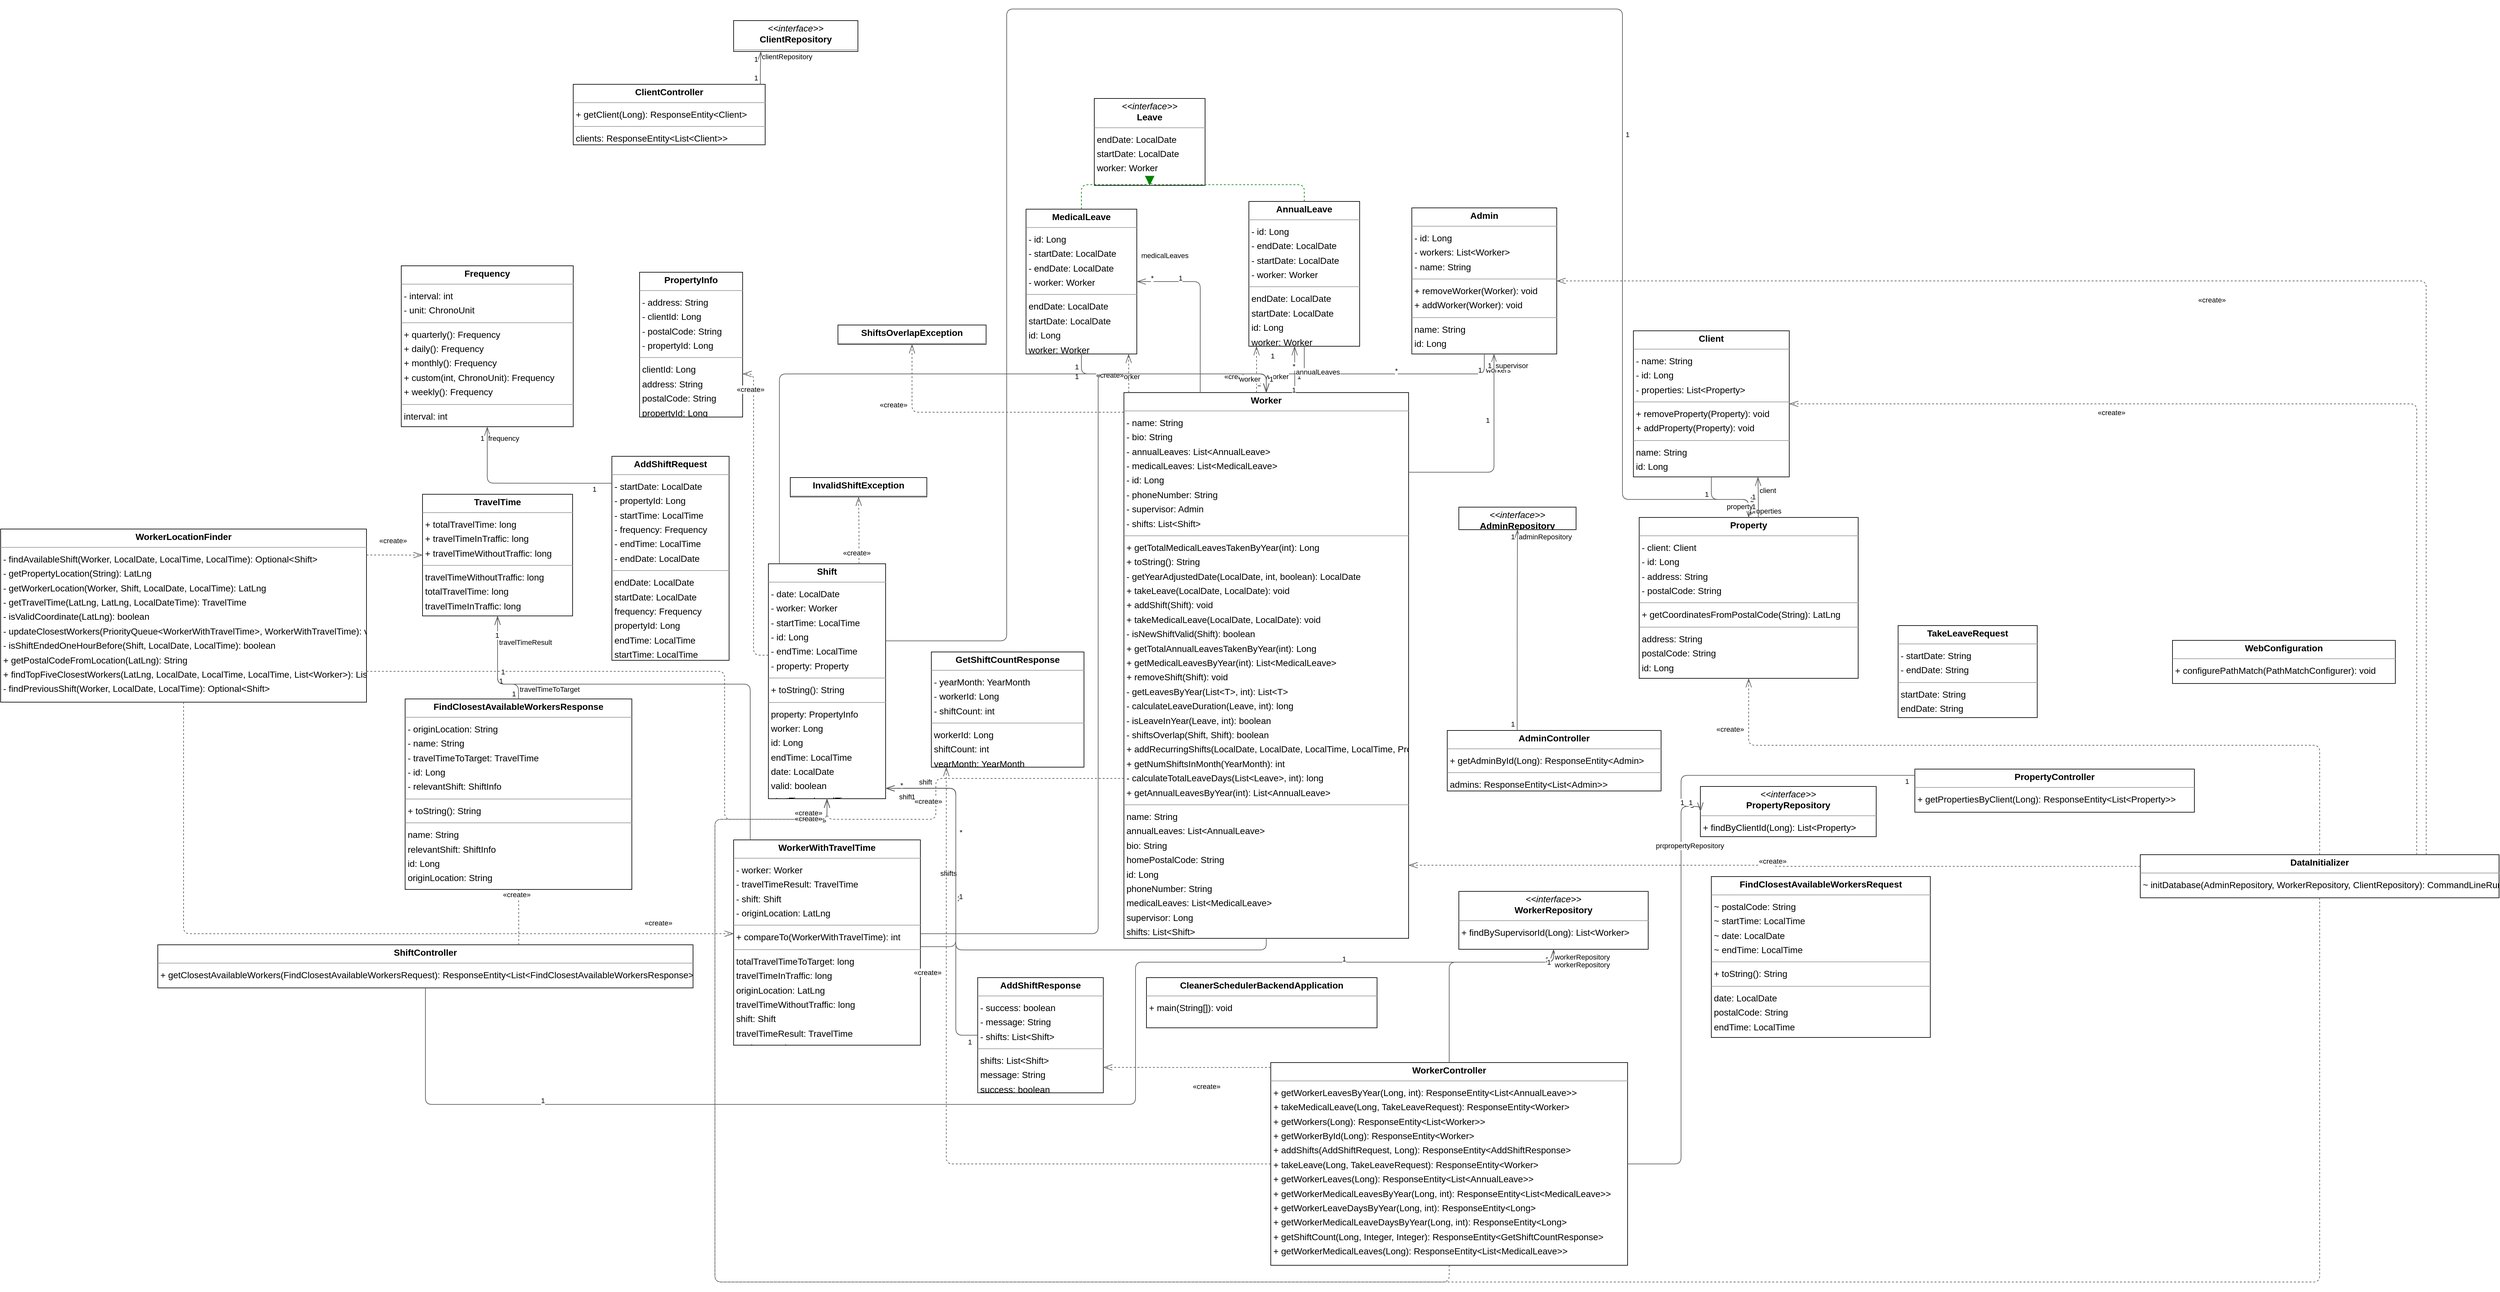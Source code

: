 <mxGraphModel dx="0" dy="0" grid="1" gridSize="10" guides="1" tooltips="1" connect="1" arrows="1" fold="1" page="0" pageScale="1" background="none" math="0" shadow="0">
  <root>
    <mxCell id="0" />
    <mxCell id="1" parent="0" />
    <mxCell id="node32" parent="1" vertex="1" value="&lt;p style=&quot;margin:0px;margin-top:4px;text-align:center;&quot;&gt;&lt;b&gt;AddShiftRequest&lt;/b&gt;&lt;/p&gt;&lt;hr size=&quot;1&quot;/&gt;&lt;p style=&quot;margin:0 0 0 4px;line-height:1.6;&quot;&gt;- startDate: LocalDate&lt;br/&gt;- propertyId: Long&lt;br/&gt;- startTime: LocalTime&lt;br/&gt;- frequency: Frequency&lt;br/&gt;- endTime: LocalTime&lt;br/&gt;- endDate: LocalDate&lt;/p&gt;&lt;hr size=&quot;1&quot;/&gt;&lt;p style=&quot;margin:0 0 0 4px;line-height:1.6;&quot;&gt; endDate: LocalDate&lt;br/&gt; startDate: LocalDate&lt;br/&gt; frequency: Frequency&lt;br/&gt; propertyId: Long&lt;br/&gt; endTime: LocalTime&lt;br/&gt; startTime: LocalTime&lt;/p&gt;" style="verticalAlign=top;align=left;overflow=fill;fontSize=14;fontFamily=Helvetica;html=1;rounded=0;shadow=0;comic=0;labelBackgroundColor=none;strokeWidth=1;">
      <mxGeometry x="775" y="664" width="182" height="317" as="geometry" />
    </mxCell>
    <mxCell id="node19" parent="1" vertex="1" value="&lt;p style=&quot;margin:0px;margin-top:4px;text-align:center;&quot;&gt;&lt;b&gt;AddShiftResponse&lt;/b&gt;&lt;/p&gt;&lt;hr size=&quot;1&quot;/&gt;&lt;p style=&quot;margin:0 0 0 4px;line-height:1.6;&quot;&gt;- success: boolean&lt;br/&gt;- message: String&lt;br/&gt;- shifts: List&amp;lt;Shift&amp;gt;&lt;/p&gt;&lt;hr size=&quot;1&quot;/&gt;&lt;p style=&quot;margin:0 0 0 4px;line-height:1.6;&quot;&gt; shifts: List&amp;lt;Shift&amp;gt;&lt;br/&gt; message: String&lt;br/&gt; success: boolean&lt;/p&gt;" style="verticalAlign=top;align=left;overflow=fill;fontSize=14;fontFamily=Helvetica;html=1;rounded=0;shadow=0;comic=0;labelBackgroundColor=none;strokeWidth=1;">
      <mxGeometry x="1343" y="1474" width="195" height="179" as="geometry" />
    </mxCell>
    <mxCell id="node8" parent="1" vertex="1" value="&lt;p style=&quot;margin:0px;margin-top:4px;text-align:center;&quot;&gt;&lt;b&gt;Admin&lt;/b&gt;&lt;/p&gt;&lt;hr size=&quot;1&quot;/&gt;&lt;p style=&quot;margin:0 0 0 4px;line-height:1.6;&quot;&gt;- id: Long&lt;br/&gt;- workers: List&amp;lt;Worker&amp;gt;&lt;br/&gt;- name: String&lt;/p&gt;&lt;hr size=&quot;1&quot;/&gt;&lt;p style=&quot;margin:0 0 0 4px;line-height:1.6;&quot;&gt;+ removeWorker(Worker): void&lt;br/&gt;+ addWorker(Worker): void&lt;/p&gt;&lt;hr size=&quot;1&quot;/&gt;&lt;p style=&quot;margin:0 0 0 4px;line-height:1.6;&quot;&gt; name: String&lt;br/&gt; id: Long&lt;br/&gt; workers: List&amp;lt;Long&amp;gt;&lt;/p&gt;" style="verticalAlign=top;align=left;overflow=fill;fontSize=14;fontFamily=Helvetica;html=1;rounded=0;shadow=0;comic=0;labelBackgroundColor=none;strokeWidth=1;">
      <mxGeometry x="2017" y="278" width="225" height="227" as="geometry" />
    </mxCell>
    <mxCell id="node9" parent="1" vertex="1" value="&lt;p style=&quot;margin:0px;margin-top:4px;text-align:center;&quot;&gt;&lt;b&gt;AdminController&lt;/b&gt;&lt;/p&gt;&lt;hr size=&quot;1&quot;/&gt;&lt;p style=&quot;margin:0 0 0 4px;line-height:1.6;&quot;&gt;+ getAdminById(Long): ResponseEntity&amp;lt;Admin&amp;gt;&lt;/p&gt;&lt;hr size=&quot;1&quot;/&gt;&lt;p style=&quot;margin:0 0 0 4px;line-height:1.6;&quot;&gt; admins: ResponseEntity&amp;lt;List&amp;lt;Admin&amp;gt;&amp;gt;&lt;/p&gt;" style="verticalAlign=top;align=left;overflow=fill;fontSize=14;fontFamily=Helvetica;html=1;rounded=0;shadow=0;comic=0;labelBackgroundColor=none;strokeWidth=1;">
      <mxGeometry x="2072" y="1090" width="332" height="94" as="geometry" />
    </mxCell>
    <mxCell id="node27" parent="1" vertex="1" value="&lt;p style=&quot;margin:0px;margin-top:4px;text-align:center;&quot;&gt;&lt;i&gt;&amp;lt;&amp;lt;interface&amp;gt;&amp;gt;&lt;/i&gt;&lt;br/&gt;&lt;b&gt;AdminRepository&lt;/b&gt;&lt;/p&gt;&lt;hr size=&quot;1&quot;/&gt;" style="verticalAlign=top;align=left;overflow=fill;fontSize=14;fontFamily=Helvetica;html=1;rounded=0;shadow=0;comic=0;labelBackgroundColor=none;strokeWidth=1;">
      <mxGeometry x="2090" y="743" width="182" height="35" as="geometry" />
    </mxCell>
    <mxCell id="node2" parent="1" vertex="1" value="&lt;p style=&quot;margin:0px;margin-top:4px;text-align:center;&quot;&gt;&lt;b&gt;AnnualLeave&lt;/b&gt;&lt;/p&gt;&lt;hr size=&quot;1&quot;/&gt;&lt;p style=&quot;margin:0 0 0 4px;line-height:1.6;&quot;&gt;- id: Long&lt;br/&gt;- endDate: LocalDate&lt;br/&gt;- startDate: LocalDate&lt;br/&gt;- worker: Worker&lt;/p&gt;&lt;hr size=&quot;1&quot;/&gt;&lt;p style=&quot;margin:0 0 0 4px;line-height:1.6;&quot;&gt; endDate: LocalDate&lt;br/&gt; startDate: LocalDate&lt;br/&gt; id: Long&lt;br/&gt; worker: Worker&lt;/p&gt;" style="verticalAlign=top;align=left;overflow=fill;fontSize=14;fontFamily=Helvetica;html=1;rounded=0;shadow=0;comic=0;labelBackgroundColor=none;strokeWidth=1;">
      <mxGeometry x="1764" y="268" width="172" height="225" as="geometry" />
    </mxCell>
    <mxCell id="node18" parent="1" vertex="1" value="&lt;p style=&quot;margin:0px;margin-top:4px;text-align:center;&quot;&gt;&lt;b&gt;CleanerSchedulerBackendApplication&lt;/b&gt;&lt;/p&gt;&lt;hr size=&quot;1&quot;/&gt;&lt;p style=&quot;margin:0 0 0 4px;line-height:1.6;&quot;&gt;+ main(String[]): void&lt;/p&gt;" style="verticalAlign=top;align=left;overflow=fill;fontSize=14;fontFamily=Helvetica;html=1;rounded=0;shadow=0;comic=0;labelBackgroundColor=none;strokeWidth=1;">
      <mxGeometry x="1605" y="1474" width="358" height="78" as="geometry" />
    </mxCell>
    <mxCell id="node24" parent="1" vertex="1" value="&lt;p style=&quot;margin:0px;margin-top:4px;text-align:center;&quot;&gt;&lt;b&gt;Client&lt;/b&gt;&lt;/p&gt;&lt;hr size=&quot;1&quot;/&gt;&lt;p style=&quot;margin:0 0 0 4px;line-height:1.6;&quot;&gt;- name: String&lt;br/&gt;- id: Long&lt;br/&gt;- properties: List&amp;lt;Property&amp;gt;&lt;/p&gt;&lt;hr size=&quot;1&quot;/&gt;&lt;p style=&quot;margin:0 0 0 4px;line-height:1.6;&quot;&gt;+ removeProperty(Property): void&lt;br/&gt;+ addProperty(Property): void&lt;/p&gt;&lt;hr size=&quot;1&quot;/&gt;&lt;p style=&quot;margin:0 0 0 4px;line-height:1.6;&quot;&gt; name: String&lt;br/&gt; id: Long&lt;br/&gt; properties: List&amp;lt;Property&amp;gt;&lt;/p&gt;" style="verticalAlign=top;align=left;overflow=fill;fontSize=14;fontFamily=Helvetica;html=1;rounded=0;shadow=0;comic=0;labelBackgroundColor=none;strokeWidth=1;">
      <mxGeometry x="2361" y="469" width="242" height="227" as="geometry" />
    </mxCell>
    <mxCell id="node3" parent="1" vertex="1" value="&lt;p style=&quot;margin:0px;margin-top:4px;text-align:center;&quot;&gt;&lt;b&gt;ClientController&lt;/b&gt;&lt;/p&gt;&lt;hr size=&quot;1&quot;/&gt;&lt;p style=&quot;margin:0 0 0 4px;line-height:1.6;&quot;&gt;+ getClient(Long): ResponseEntity&amp;lt;Client&amp;gt;&lt;/p&gt;&lt;hr size=&quot;1&quot;/&gt;&lt;p style=&quot;margin:0 0 0 4px;line-height:1.6;&quot;&gt; clients: ResponseEntity&amp;lt;List&amp;lt;Client&amp;gt;&amp;gt;&lt;/p&gt;" style="verticalAlign=top;align=left;overflow=fill;fontSize=14;fontFamily=Helvetica;html=1;rounded=0;shadow=0;comic=0;labelBackgroundColor=none;strokeWidth=1;">
      <mxGeometry x="715" y="86" width="298" height="94" as="geometry" />
    </mxCell>
    <mxCell id="node6" parent="1" vertex="1" value="&lt;p style=&quot;margin:0px;margin-top:4px;text-align:center;&quot;&gt;&lt;i&gt;&amp;lt;&amp;lt;interface&amp;gt;&amp;gt;&lt;/i&gt;&lt;br/&gt;&lt;b&gt;ClientRepository&lt;/b&gt;&lt;/p&gt;&lt;hr size=&quot;1&quot;/&gt;" style="verticalAlign=top;align=left;overflow=fill;fontSize=14;fontFamily=Helvetica;html=1;rounded=0;shadow=0;comic=0;labelBackgroundColor=none;strokeWidth=1;">
      <mxGeometry x="964" y="-13" width="193" height="48" as="geometry" />
    </mxCell>
    <mxCell id="node25" parent="1" vertex="1" value="&lt;p style=&quot;margin:0px;margin-top:4px;text-align:center;&quot;&gt;&lt;b&gt;DataInitializer&lt;/b&gt;&lt;/p&gt;&lt;hr size=&quot;1&quot;/&gt;&lt;p style=&quot;margin:0 0 0 4px;line-height:1.6;&quot;&gt;~ initDatabase(AdminRepository, WorkerRepository, ClientRepository): CommandLineRunner&lt;/p&gt;" style="verticalAlign=top;align=left;overflow=fill;fontSize=14;fontFamily=Helvetica;html=1;rounded=0;shadow=0;comic=0;labelBackgroundColor=none;strokeWidth=1;">
      <mxGeometry x="3148" y="1283" width="557" height="67" as="geometry" />
    </mxCell>
    <mxCell id="node17" parent="1" vertex="1" value="&lt;p style=&quot;margin:0px;margin-top:4px;text-align:center;&quot;&gt;&lt;b&gt;FindClosestAvailableWorkersRequest&lt;/b&gt;&lt;/p&gt;&lt;hr size=&quot;1&quot;/&gt;&lt;p style=&quot;margin:0 0 0 4px;line-height:1.6;&quot;&gt;~ postalCode: String&lt;br/&gt;~ startTime: LocalTime&lt;br/&gt;~ date: LocalDate&lt;br/&gt;~ endTime: LocalTime&lt;/p&gt;&lt;hr size=&quot;1&quot;/&gt;&lt;p style=&quot;margin:0 0 0 4px;line-height:1.6;&quot;&gt;+ toString(): String&lt;/p&gt;&lt;hr size=&quot;1&quot;/&gt;&lt;p style=&quot;margin:0 0 0 4px;line-height:1.6;&quot;&gt; date: LocalDate&lt;br/&gt; postalCode: String&lt;br/&gt; endTime: LocalTime&lt;br/&gt; startTime: LocalTime&lt;/p&gt;" style="verticalAlign=top;align=left;overflow=fill;fontSize=14;fontFamily=Helvetica;html=1;rounded=0;shadow=0;comic=0;labelBackgroundColor=none;strokeWidth=1;">
      <mxGeometry x="2482" y="1317" width="340" height="250" as="geometry" />
    </mxCell>
    <mxCell id="node11" parent="1" vertex="1" value="&lt;p style=&quot;margin:0px;margin-top:4px;text-align:center;&quot;&gt;&lt;b&gt;FindClosestAvailableWorkersResponse&lt;/b&gt;&lt;/p&gt;&lt;hr size=&quot;1&quot;/&gt;&lt;p style=&quot;margin:0 0 0 4px;line-height:1.6;&quot;&gt;- originLocation: String&lt;br/&gt;- name: String&lt;br/&gt;- travelTimeToTarget: TravelTime&lt;br/&gt;- id: Long&lt;br/&gt;- relevantShift: ShiftInfo&lt;/p&gt;&lt;hr size=&quot;1&quot;/&gt;&lt;p style=&quot;margin:0 0 0 4px;line-height:1.6;&quot;&gt;+ toString(): String&lt;/p&gt;&lt;hr size=&quot;1&quot;/&gt;&lt;p style=&quot;margin:0 0 0 4px;line-height:1.6;&quot;&gt; name: String&lt;br/&gt; relevantShift: ShiftInfo&lt;br/&gt; id: Long&lt;br/&gt; originLocation: String&lt;br/&gt; travelTimeToTarget: TravelTime&lt;/p&gt;" style="verticalAlign=top;align=left;overflow=fill;fontSize=14;fontFamily=Helvetica;html=1;rounded=0;shadow=0;comic=0;labelBackgroundColor=none;strokeWidth=1;">
      <mxGeometry x="454" y="1041" width="352" height="296" as="geometry" />
    </mxCell>
    <mxCell id="node12" parent="1" vertex="1" value="&lt;p style=&quot;margin:0px;margin-top:4px;text-align:center;&quot;&gt;&lt;b&gt;Frequency&lt;/b&gt;&lt;/p&gt;&lt;hr size=&quot;1&quot;/&gt;&lt;p style=&quot;margin:0 0 0 4px;line-height:1.6;&quot;&gt;- interval: int&lt;br/&gt;- unit: ChronoUnit&lt;/p&gt;&lt;hr size=&quot;1&quot;/&gt;&lt;p style=&quot;margin:0 0 0 4px;line-height:1.6;&quot;&gt;+ quarterly(): Frequency&lt;br/&gt;+ daily(): Frequency&lt;br/&gt;+ monthly(): Frequency&lt;br/&gt;+ custom(int, ChronoUnit): Frequency&lt;br/&gt;+ weekly(): Frequency&lt;/p&gt;&lt;hr size=&quot;1&quot;/&gt;&lt;p style=&quot;margin:0 0 0 4px;line-height:1.6;&quot;&gt; interval: int&lt;br/&gt; unit: ChronoUnit&lt;/p&gt;" style="verticalAlign=top;align=left;overflow=fill;fontSize=14;fontFamily=Helvetica;html=1;rounded=0;shadow=0;comic=0;labelBackgroundColor=none;strokeWidth=1;">
      <mxGeometry x="448" y="368" width="267" height="250" as="geometry" />
    </mxCell>
    <mxCell id="node20" parent="1" vertex="1" value="&lt;p style=&quot;margin:0px;margin-top:4px;text-align:center;&quot;&gt;&lt;b&gt;GetShiftCountResponse&lt;/b&gt;&lt;/p&gt;&lt;hr size=&quot;1&quot;/&gt;&lt;p style=&quot;margin:0 0 0 4px;line-height:1.6;&quot;&gt;- yearMonth: YearMonth&lt;br/&gt;- workerId: Long&lt;br/&gt;- shiftCount: int&lt;/p&gt;&lt;hr size=&quot;1&quot;/&gt;&lt;p style=&quot;margin:0 0 0 4px;line-height:1.6;&quot;&gt; workerId: Long&lt;br/&gt; shiftCount: int&lt;br/&gt; yearMonth: YearMonth&lt;/p&gt;" style="verticalAlign=top;align=left;overflow=fill;fontSize=14;fontFamily=Helvetica;html=1;rounded=0;shadow=0;comic=0;labelBackgroundColor=none;strokeWidth=1;">
      <mxGeometry x="1271" y="968" width="237" height="179" as="geometry" />
    </mxCell>
    <mxCell id="node14" parent="1" vertex="1" value="&lt;p style=&quot;margin:0px;margin-top:4px;text-align:center;&quot;&gt;&lt;b&gt;InvalidShiftException&lt;/b&gt;&lt;/p&gt;&lt;hr size=&quot;1&quot;/&gt;" style="verticalAlign=top;align=left;overflow=fill;fontSize=14;fontFamily=Helvetica;html=1;rounded=0;shadow=0;comic=0;labelBackgroundColor=none;strokeWidth=1;">
      <mxGeometry x="1052" y="697" width="212" height="30" as="geometry" />
    </mxCell>
    <mxCell id="node31" parent="1" vertex="1" value="&lt;p style=&quot;margin:0px;margin-top:4px;text-align:center;&quot;&gt;&lt;i&gt;&amp;lt;&amp;lt;interface&amp;gt;&amp;gt;&lt;/i&gt;&lt;br/&gt;&lt;b&gt;Leave&lt;/b&gt;&lt;/p&gt;&lt;hr size=&quot;1&quot;/&gt;&lt;p style=&quot;margin:0 0 0 4px;line-height:1.6;&quot;&gt; endDate: LocalDate&lt;br/&gt; startDate: LocalDate&lt;br/&gt; worker: Worker&lt;/p&gt;" style="verticalAlign=top;align=left;overflow=fill;fontSize=14;fontFamily=Helvetica;html=1;rounded=0;shadow=0;comic=0;labelBackgroundColor=none;strokeWidth=1;">
      <mxGeometry x="1524" y="108" width="172" height="135" as="geometry" />
    </mxCell>
    <mxCell id="node30" parent="1" vertex="1" value="&lt;p style=&quot;margin:0px;margin-top:4px;text-align:center;&quot;&gt;&lt;b&gt;MedicalLeave&lt;/b&gt;&lt;/p&gt;&lt;hr size=&quot;1&quot;/&gt;&lt;p style=&quot;margin:0 0 0 4px;line-height:1.6;&quot;&gt;- id: Long&lt;br/&gt;- startDate: LocalDate&lt;br/&gt;- endDate: LocalDate&lt;br/&gt;- worker: Worker&lt;/p&gt;&lt;hr size=&quot;1&quot;/&gt;&lt;p style=&quot;margin:0 0 0 4px;line-height:1.6;&quot;&gt; endDate: LocalDate&lt;br/&gt; startDate: LocalDate&lt;br/&gt; id: Long&lt;br/&gt; worker: Worker&lt;/p&gt;" style="verticalAlign=top;align=left;overflow=fill;fontSize=14;fontFamily=Helvetica;html=1;rounded=0;shadow=0;comic=0;labelBackgroundColor=none;strokeWidth=1;">
      <mxGeometry x="1418" y="280" width="172" height="225" as="geometry" />
    </mxCell>
    <mxCell id="node26" parent="1" vertex="1" value="&lt;p style=&quot;margin:0px;margin-top:4px;text-align:center;&quot;&gt;&lt;b&gt;Property&lt;/b&gt;&lt;/p&gt;&lt;hr size=&quot;1&quot;/&gt;&lt;p style=&quot;margin:0 0 0 4px;line-height:1.6;&quot;&gt;- client: Client&lt;br/&gt;- id: Long&lt;br/&gt;- address: String&lt;br/&gt;- postalCode: String&lt;/p&gt;&lt;hr size=&quot;1&quot;/&gt;&lt;p style=&quot;margin:0 0 0 4px;line-height:1.6;&quot;&gt;+ getCoordinatesFromPostalCode(String): LatLng&lt;/p&gt;&lt;hr size=&quot;1&quot;/&gt;&lt;p style=&quot;margin:0 0 0 4px;line-height:1.6;&quot;&gt; address: String&lt;br/&gt; postalCode: String&lt;br/&gt; id: Long&lt;br/&gt; client: Long&lt;/p&gt;" style="verticalAlign=top;align=left;overflow=fill;fontSize=14;fontFamily=Helvetica;html=1;rounded=0;shadow=0;comic=0;labelBackgroundColor=none;strokeWidth=1;">
      <mxGeometry x="2370" y="759" width="340" height="250" as="geometry" />
    </mxCell>
    <mxCell id="node7" parent="1" vertex="1" value="&lt;p style=&quot;margin:0px;margin-top:4px;text-align:center;&quot;&gt;&lt;b&gt;PropertyController&lt;/b&gt;&lt;/p&gt;&lt;hr size=&quot;1&quot;/&gt;&lt;p style=&quot;margin:0 0 0 4px;line-height:1.6;&quot;&gt;+ getPropertiesByClient(Long): ResponseEntity&amp;lt;List&amp;lt;Property&amp;gt;&amp;gt;&lt;/p&gt;" style="verticalAlign=top;align=left;overflow=fill;fontSize=14;fontFamily=Helvetica;html=1;rounded=0;shadow=0;comic=0;labelBackgroundColor=none;strokeWidth=1;">
      <mxGeometry x="2798" y="1150" width="434" height="67" as="geometry" />
    </mxCell>
    <mxCell id="node16" parent="1" vertex="1" value="&lt;p style=&quot;margin:0px;margin-top:4px;text-align:center;&quot;&gt;&lt;b&gt;PropertyInfo&lt;/b&gt;&lt;/p&gt;&lt;hr size=&quot;1&quot;/&gt;&lt;p style=&quot;margin:0 0 0 4px;line-height:1.6;&quot;&gt;- address: String&lt;br/&gt;- clientId: Long&lt;br/&gt;- postalCode: String&lt;br/&gt;- propertyId: Long&lt;/p&gt;&lt;hr size=&quot;1&quot;/&gt;&lt;p style=&quot;margin:0 0 0 4px;line-height:1.6;&quot;&gt; clientId: Long&lt;br/&gt; address: String&lt;br/&gt; postalCode: String&lt;br/&gt; propertyId: Long&lt;/p&gt;" style="verticalAlign=top;align=left;overflow=fill;fontSize=14;fontFamily=Helvetica;html=1;rounded=0;shadow=0;comic=0;labelBackgroundColor=none;strokeWidth=1;">
      <mxGeometry x="818" y="378" width="160" height="225" as="geometry" />
    </mxCell>
    <mxCell id="node13" parent="1" vertex="1" value="&lt;p style=&quot;margin:0px;margin-top:4px;text-align:center;&quot;&gt;&lt;i&gt;&amp;lt;&amp;lt;interface&amp;gt;&amp;gt;&lt;/i&gt;&lt;br/&gt;&lt;b&gt;PropertyRepository&lt;/b&gt;&lt;/p&gt;&lt;hr size=&quot;1&quot;/&gt;&lt;p style=&quot;margin:0 0 0 4px;line-height:1.6;&quot;&gt;+ findByClientId(Long): List&amp;lt;Property&amp;gt;&lt;/p&gt;" style="verticalAlign=top;align=left;overflow=fill;fontSize=14;fontFamily=Helvetica;html=1;rounded=0;shadow=0;comic=0;labelBackgroundColor=none;strokeWidth=1;">
      <mxGeometry x="2465" y="1177" width="273" height="78" as="geometry" />
    </mxCell>
    <mxCell id="node28" parent="1" vertex="1" value="&lt;p style=&quot;margin:0px;margin-top:4px;text-align:center;&quot;&gt;&lt;b&gt;Shift&lt;/b&gt;&lt;/p&gt;&lt;hr size=&quot;1&quot;/&gt;&lt;p style=&quot;margin:0 0 0 4px;line-height:1.6;&quot;&gt;- date: LocalDate&lt;br/&gt;- worker: Worker&lt;br/&gt;- startTime: LocalTime&lt;br/&gt;- id: Long&lt;br/&gt;- endTime: LocalTime&lt;br/&gt;- property: Property&lt;/p&gt;&lt;hr size=&quot;1&quot;/&gt;&lt;p style=&quot;margin:0 0 0 4px;line-height:1.6;&quot;&gt;+ toString(): String&lt;/p&gt;&lt;hr size=&quot;1&quot;/&gt;&lt;p style=&quot;margin:0 0 0 4px;line-height:1.6;&quot;&gt; property: PropertyInfo&lt;br/&gt; worker: Long&lt;br/&gt; id: Long&lt;br/&gt; endTime: LocalTime&lt;br/&gt; date: LocalDate&lt;br/&gt; valid: boolean&lt;br/&gt; startTime: LocalTime&lt;/p&gt;" style="verticalAlign=top;align=left;overflow=fill;fontSize=14;fontFamily=Helvetica;html=1;rounded=0;shadow=0;comic=0;labelBackgroundColor=none;strokeWidth=1;">
      <mxGeometry x="1018" y="831" width="182" height="365" as="geometry" />
    </mxCell>
    <mxCell id="node21" parent="1" vertex="1" value="&lt;p style=&quot;margin:0px;margin-top:4px;text-align:center;&quot;&gt;&lt;b&gt;ShiftController&lt;/b&gt;&lt;/p&gt;&lt;hr size=&quot;1&quot;/&gt;&lt;p style=&quot;margin:0 0 0 4px;line-height:1.6;&quot;&gt;+ getClosestAvailableWorkers(FindClosestAvailableWorkersRequest): ResponseEntity&amp;lt;List&amp;lt;FindClosestAvailableWorkersResponse&amp;gt;&amp;gt;&lt;/p&gt;" style="verticalAlign=top;align=left;overflow=fill;fontSize=14;fontFamily=Helvetica;html=1;rounded=0;shadow=0;comic=0;labelBackgroundColor=none;strokeWidth=1;">
      <mxGeometry x="70" y="1423" width="831" height="67" as="geometry" />
    </mxCell>
    <mxCell id="node23" parent="1" vertex="1" value="&lt;p style=&quot;margin:0px;margin-top:4px;text-align:center;&quot;&gt;&lt;b&gt;ShiftsOverlapException&lt;/b&gt;&lt;/p&gt;&lt;hr size=&quot;1&quot;/&gt;" style="verticalAlign=top;align=left;overflow=fill;fontSize=14;fontFamily=Helvetica;html=1;rounded=0;shadow=0;comic=0;labelBackgroundColor=none;strokeWidth=1;">
      <mxGeometry x="1126" y="460" width="230" height="30" as="geometry" />
    </mxCell>
    <mxCell id="node0" parent="1" vertex="1" value="&lt;p style=&quot;margin:0px;margin-top:4px;text-align:center;&quot;&gt;&lt;b&gt;TakeLeaveRequest&lt;/b&gt;&lt;/p&gt;&lt;hr size=&quot;1&quot;/&gt;&lt;p style=&quot;margin:0 0 0 4px;line-height:1.6;&quot;&gt;- startDate: String&lt;br/&gt;- endDate: String&lt;/p&gt;&lt;hr size=&quot;1&quot;/&gt;&lt;p style=&quot;margin:0 0 0 4px;line-height:1.6;&quot;&gt; startDate: String&lt;br/&gt; endDate: String&lt;/p&gt;" style="verticalAlign=top;align=left;overflow=fill;fontSize=14;fontFamily=Helvetica;html=1;rounded=0;shadow=0;comic=0;labelBackgroundColor=none;strokeWidth=1;">
      <mxGeometry x="2772" y="927" width="216" height="143" as="geometry" />
    </mxCell>
    <mxCell id="node1" parent="1" vertex="1" value="&lt;p style=&quot;margin:0px;margin-top:4px;text-align:center;&quot;&gt;&lt;b&gt;TravelTime&lt;/b&gt;&lt;/p&gt;&lt;hr size=&quot;1&quot;/&gt;&lt;p style=&quot;margin:0 0 0 4px;line-height:1.6;&quot;&gt;+ totalTravelTime: long&lt;br/&gt;+ travelTimeInTraffic: long&lt;br/&gt;+ travelTimeWithoutTraffic: long&lt;/p&gt;&lt;hr size=&quot;1&quot;/&gt;&lt;p style=&quot;margin:0 0 0 4px;line-height:1.6;&quot;&gt; travelTimeWithoutTraffic: long&lt;br/&gt; totalTravelTime: long&lt;br/&gt; travelTimeInTraffic: long&lt;/p&gt;" style="verticalAlign=top;align=left;overflow=fill;fontSize=14;fontFamily=Helvetica;html=1;rounded=0;shadow=0;comic=0;labelBackgroundColor=none;strokeWidth=1;">
      <mxGeometry x="481" y="723" width="233" height="189" as="geometry" />
    </mxCell>
    <mxCell id="node10" parent="1" vertex="1" value="&lt;p style=&quot;margin:0px;margin-top:4px;text-align:center;&quot;&gt;&lt;b&gt;WebConfiguration&lt;/b&gt;&lt;/p&gt;&lt;hr size=&quot;1&quot;/&gt;&lt;p style=&quot;margin:0 0 0 4px;line-height:1.6;&quot;&gt;+ configurePathMatch(PathMatchConfigurer): void&lt;/p&gt;" style="verticalAlign=top;align=left;overflow=fill;fontSize=14;fontFamily=Helvetica;html=1;rounded=0;shadow=0;comic=0;labelBackgroundColor=none;strokeWidth=1;">
      <mxGeometry x="3198" y="950" width="346" height="67" as="geometry" />
    </mxCell>
    <mxCell id="node4" parent="1" vertex="1" value="&lt;p style=&quot;margin:0px;margin-top:4px;text-align:center;&quot;&gt;&lt;b&gt;Worker&lt;/b&gt;&lt;/p&gt;&lt;hr size=&quot;1&quot;/&gt;&lt;p style=&quot;margin:0 0 0 4px;line-height:1.6;&quot;&gt;- name: String&lt;br/&gt;- bio: String&lt;br/&gt;- annualLeaves: List&amp;lt;AnnualLeave&amp;gt;&lt;br/&gt;- medicalLeaves: List&amp;lt;MedicalLeave&amp;gt;&lt;br/&gt;- id: Long&lt;br/&gt;- phoneNumber: String&lt;br/&gt;- supervisor: Admin&lt;br/&gt;- shifts: List&amp;lt;Shift&amp;gt;&lt;/p&gt;&lt;hr size=&quot;1&quot;/&gt;&lt;p style=&quot;margin:0 0 0 4px;line-height:1.6;&quot;&gt;+ getTotalMedicalLeavesTakenByYear(int): Long&lt;br/&gt;+ toString(): String&lt;br/&gt;- getYearAdjustedDate(LocalDate, int, boolean): LocalDate&lt;br/&gt;+ takeLeave(LocalDate, LocalDate): void&lt;br/&gt;+ addShift(Shift): void&lt;br/&gt;+ takeMedicalLeave(LocalDate, LocalDate): void&lt;br/&gt;- isNewShiftValid(Shift): boolean&lt;br/&gt;+ getTotalAnnualLeavesTakenByYear(int): Long&lt;br/&gt;+ getMedicalLeavesByYear(int): List&amp;lt;MedicalLeave&amp;gt;&lt;br/&gt;+ removeShift(Shift): void&lt;br/&gt;- getLeavesByYear(List&amp;lt;T&amp;gt;, int): List&amp;lt;T&amp;gt;&lt;br/&gt;- calculateLeaveDuration(Leave, int): long&lt;br/&gt;- isLeaveInYear(Leave, int): boolean&lt;br/&gt;- shiftsOverlap(Shift, Shift): boolean&lt;br/&gt;+ addRecurringShifts(LocalDate, LocalDate, LocalTime, LocalTime, Property, Frequency): void&lt;br/&gt;+ getNumShiftsInMonth(YearMonth): int&lt;br/&gt;- calculateTotalLeaveDays(List&amp;lt;Leave&amp;gt;, int): long&lt;br/&gt;+ getAnnualLeavesByYear(int): List&amp;lt;AnnualLeave&amp;gt;&lt;/p&gt;&lt;hr size=&quot;1&quot;/&gt;&lt;p style=&quot;margin:0 0 0 4px;line-height:1.6;&quot;&gt; name: String&lt;br/&gt; annualLeaves: List&amp;lt;AnnualLeave&amp;gt;&lt;br/&gt; bio: String&lt;br/&gt; homePostalCode: String&lt;br/&gt; id: Long&lt;br/&gt; phoneNumber: String&lt;br/&gt; medicalLeaves: List&amp;lt;MedicalLeave&amp;gt;&lt;br/&gt; supervisor: Long&lt;br/&gt; shifts: List&amp;lt;Shift&amp;gt;&lt;/p&gt;" style="verticalAlign=top;align=left;overflow=fill;fontSize=14;fontFamily=Helvetica;html=1;rounded=0;shadow=0;comic=0;labelBackgroundColor=none;strokeWidth=1;">
      <mxGeometry x="1570" y="565" width="442" height="848" as="geometry" />
    </mxCell>
    <mxCell id="node29" parent="1" vertex="1" value="&lt;p style=&quot;margin:0px;margin-top:4px;text-align:center;&quot;&gt;&lt;b&gt;WorkerController&lt;/b&gt;&lt;/p&gt;&lt;hr size=&quot;1&quot;/&gt;&lt;p style=&quot;margin:0 0 0 4px;line-height:1.6;&quot;&gt;+ getWorkerLeavesByYear(Long, int): ResponseEntity&amp;lt;List&amp;lt;AnnualLeave&amp;gt;&amp;gt;&lt;br/&gt;+ takeMedicalLeave(Long, TakeLeaveRequest): ResponseEntity&amp;lt;Worker&amp;gt;&lt;br/&gt;+ getWorkers(Long): ResponseEntity&amp;lt;List&amp;lt;Worker&amp;gt;&amp;gt;&lt;br/&gt;+ getWorkerById(Long): ResponseEntity&amp;lt;Worker&amp;gt;&lt;br/&gt;+ addShifts(AddShiftRequest, Long): ResponseEntity&amp;lt;AddShiftResponse&amp;gt;&lt;br/&gt;+ takeLeave(Long, TakeLeaveRequest): ResponseEntity&amp;lt;Worker&amp;gt;&lt;br/&gt;+ getWorkerLeaves(Long): ResponseEntity&amp;lt;List&amp;lt;AnnualLeave&amp;gt;&amp;gt;&lt;br/&gt;+ getWorkerMedicalLeavesByYear(Long, int): ResponseEntity&amp;lt;List&amp;lt;MedicalLeave&amp;gt;&amp;gt;&lt;br/&gt;+ getWorkerLeaveDaysByYear(Long, int): ResponseEntity&amp;lt;Long&amp;gt;&lt;br/&gt;+ getWorkerMedicalLeaveDaysByYear(Long, int): ResponseEntity&amp;lt;Long&amp;gt;&lt;br/&gt;+ getShiftCount(Long, Integer, Integer): ResponseEntity&amp;lt;GetShiftCountResponse&amp;gt;&lt;br/&gt;+ getWorkerMedicalLeaves(Long): ResponseEntity&amp;lt;List&amp;lt;MedicalLeave&amp;gt;&amp;gt;&lt;/p&gt;" style="verticalAlign=top;align=left;overflow=fill;fontSize=14;fontFamily=Helvetica;html=1;rounded=0;shadow=0;comic=0;labelBackgroundColor=none;strokeWidth=1;">
      <mxGeometry x="1798" y="1606" width="554" height="315" as="geometry" />
    </mxCell>
    <mxCell id="node15" parent="1" vertex="1" value="&lt;p style=&quot;margin:0px;margin-top:4px;text-align:center;&quot;&gt;&lt;b&gt;WorkerLocationFinder&lt;/b&gt;&lt;/p&gt;&lt;hr size=&quot;1&quot;/&gt;&lt;p style=&quot;margin:0 0 0 4px;line-height:1.6;&quot;&gt;- findAvailableShift(Worker, LocalDate, LocalTime, LocalTime): Optional&amp;lt;Shift&amp;gt;&lt;br/&gt;- getPropertyLocation(String): LatLng&lt;br/&gt;- getWorkerLocation(Worker, Shift, LocalDate, LocalTime): LatLng&lt;br/&gt;- getTravelTime(LatLng, LatLng, LocalDateTime): TravelTime&lt;br/&gt;- isValidCoordinate(LatLng): boolean&lt;br/&gt;- updateClosestWorkers(PriorityQueue&amp;lt;WorkerWithTravelTime&amp;gt;, WorkerWithTravelTime): void&lt;br/&gt;- isShiftEndedOneHourBefore(Shift, LocalDate, LocalTime): boolean&lt;br/&gt;+ getPostalCodeFromLocation(LatLng): String&lt;br/&gt;+ findTopFiveClosestWorkers(LatLng, LocalDate, LocalTime, LocalTime, List&amp;lt;Worker&amp;gt;): List&amp;lt;WorkerWithTravelTime&amp;gt;&lt;br/&gt;- findPreviousShift(Worker, LocalDate, LocalTime): Optional&amp;lt;Shift&amp;gt;&lt;/p&gt;" style="verticalAlign=top;align=left;overflow=fill;fontSize=14;fontFamily=Helvetica;html=1;rounded=0;shadow=0;comic=0;labelBackgroundColor=none;strokeWidth=1;">
      <mxGeometry x="-174" y="777" width="568" height="269" as="geometry" />
    </mxCell>
    <mxCell id="node5" parent="1" vertex="1" value="&lt;p style=&quot;margin:0px;margin-top:4px;text-align:center;&quot;&gt;&lt;i&gt;&amp;lt;&amp;lt;interface&amp;gt;&amp;gt;&lt;/i&gt;&lt;br/&gt;&lt;b&gt;WorkerRepository&lt;/b&gt;&lt;/p&gt;&lt;hr size=&quot;1&quot;/&gt;&lt;p style=&quot;margin:0 0 0 4px;line-height:1.6;&quot;&gt;+ findBySupervisorId(Long): List&amp;lt;Worker&amp;gt;&lt;/p&gt;" style="verticalAlign=top;align=left;overflow=fill;fontSize=14;fontFamily=Helvetica;html=1;rounded=0;shadow=0;comic=0;labelBackgroundColor=none;strokeWidth=1;">
      <mxGeometry x="2090" y="1340" width="294" height="90" as="geometry" />
    </mxCell>
    <mxCell id="node22" parent="1" vertex="1" value="&lt;p style=&quot;margin:0px;margin-top:4px;text-align:center;&quot;&gt;&lt;b&gt;WorkerWithTravelTime&lt;/b&gt;&lt;/p&gt;&lt;hr size=&quot;1&quot;/&gt;&lt;p style=&quot;margin:0 0 0 4px;line-height:1.6;&quot;&gt;- worker: Worker&lt;br/&gt;- travelTimeResult: TravelTime&lt;br/&gt;- shift: Shift&lt;br/&gt;- originLocation: LatLng&lt;/p&gt;&lt;hr size=&quot;1&quot;/&gt;&lt;p style=&quot;margin:0 0 0 4px;line-height:1.6;&quot;&gt;+ compareTo(WorkerWithTravelTime): int&lt;/p&gt;&lt;hr size=&quot;1&quot;/&gt;&lt;p style=&quot;margin:0 0 0 4px;line-height:1.6;&quot;&gt; totalTravelTimeToTarget: long&lt;br/&gt; travelTimeInTraffic: long&lt;br/&gt; originLocation: LatLng&lt;br/&gt; travelTimeWithoutTraffic: long&lt;br/&gt; shift: Shift&lt;br/&gt; travelTimeResult: TravelTime&lt;br/&gt; worker: Worker&lt;/p&gt;" style="verticalAlign=top;align=left;overflow=fill;fontSize=14;fontFamily=Helvetica;html=1;rounded=0;shadow=0;comic=0;labelBackgroundColor=none;strokeWidth=1;">
      <mxGeometry x="964" y="1260" width="290" height="319" as="geometry" />
    </mxCell>
    <mxCell id="edge13" edge="1" value="" parent="1" source="node32" target="node12" style="html=1;rounded=1;edgeStyle=orthogonalEdgeStyle;dashed=0;startArrow=diamondThinstartSize=12;endArrow=openThin;endSize=12;strokeColor=#595959;exitX=0.000;exitY=0.132;exitDx=0;exitDy=0;entryX=0.500;entryY=1.000;entryDx=0;entryDy=0;">
      <mxGeometry width="50" height="50" relative="1" as="geometry">
        <Array as="points">
          <mxPoint x="581" y="705" />
        </Array>
      </mxGeometry>
    </mxCell>
    <mxCell id="label78" parent="edge13" vertex="1" connectable="0" value="1" style="edgeLabel;resizable=0;html=1;align=left;verticalAlign=top;strokeColor=default;">
      <mxGeometry x="569" y="623" as="geometry" />
    </mxCell>
    <mxCell id="label82" parent="edge13" vertex="1" connectable="0" value="1" style="edgeLabel;resizable=0;html=1;align=left;verticalAlign=top;strokeColor=default;">
      <mxGeometry x="743" y="702" as="geometry" />
    </mxCell>
    <mxCell id="label83" parent="edge13" vertex="1" connectable="0" value="frequency" style="edgeLabel;resizable=0;html=1;align=left;verticalAlign=top;strokeColor=default;">
      <mxGeometry x="581" y="623" as="geometry" />
    </mxCell>
    <mxCell id="edge42" edge="1" value="" parent="1" source="node19" target="node28" style="html=1;rounded=1;edgeStyle=orthogonalEdgeStyle;dashed=0;startArrow=diamondThinstartSize=12;endArrow=openThin;endSize=12;strokeColor=#595959;exitX=0.000;exitY=0.500;exitDx=0;exitDy=0;entryX=1.000;entryY=0.956;entryDx=0;entryDy=0;">
      <mxGeometry width="50" height="50" relative="1" as="geometry">
        <Array as="points">
          <mxPoint x="1309" y="1564" />
          <mxPoint x="1309" y="1180" />
        </Array>
      </mxGeometry>
    </mxCell>
    <mxCell id="label252" parent="edge42" vertex="1" connectable="0" value="1" style="edgeLabel;resizable=0;html=1;align=left;verticalAlign=top;strokeColor=default;">
      <mxGeometry x="1326" y="1561" as="geometry" />
    </mxCell>
    <mxCell id="label256" parent="edge42" vertex="1" connectable="0" value="*" style="edgeLabel;resizable=0;html=1;align=left;verticalAlign=top;strokeColor=default;">
      <mxGeometry x="1313" y="1235" as="geometry" />
    </mxCell>
    <mxCell id="label257" parent="edge42" vertex="1" connectable="0" value="shifts" style="edgeLabel;resizable=0;html=1;align=left;verticalAlign=top;strokeColor=default;">
      <mxGeometry x="1283" y="1299" as="geometry" />
    </mxCell>
    <mxCell id="edge7" edge="1" value="" parent="1" source="node8" target="node4" style="html=1;rounded=1;edgeStyle=orthogonalEdgeStyle;dashed=0;startArrow=diamondThinstartSize=12;endArrow=openThin;endSize=12;strokeColor=#595959;exitX=0.500;exitY=1.000;exitDx=0;exitDy=0;entryX=0.500;entryY=0.000;entryDx=0;entryDy=0;">
      <mxGeometry width="50" height="50" relative="1" as="geometry">
        <Array as="points">
          <mxPoint x="2130" y="536" />
          <mxPoint x="1791" y="536" />
        </Array>
      </mxGeometry>
    </mxCell>
    <mxCell id="label42" parent="edge7" vertex="1" connectable="0" value="1" style="edgeLabel;resizable=0;html=1;align=left;verticalAlign=top;strokeColor=default;">
      <mxGeometry x="2118" y="517" as="geometry" />
    </mxCell>
    <mxCell id="label46" parent="edge7" vertex="1" connectable="0" value="*" style="edgeLabel;resizable=0;html=1;align=left;verticalAlign=top;strokeColor=default;">
      <mxGeometry x="1989" y="518" as="geometry" />
    </mxCell>
    <mxCell id="label47" parent="edge7" vertex="1" connectable="0" value="workers" style="edgeLabel;resizable=0;html=1;align=left;verticalAlign=top;strokeColor=default;">
      <mxGeometry x="2130" y="517" as="geometry" />
    </mxCell>
    <mxCell id="edge27" edge="1" value="" parent="1" source="node9" target="node27" style="html=1;rounded=1;edgeStyle=orthogonalEdgeStyle;dashed=0;startArrow=diamondThinstartSize=12;endArrow=openThin;endSize=12;strokeColor=#595959;exitX=0.327;exitY=0.000;exitDx=0;exitDy=0;entryX=0.500;entryY=1.001;entryDx=0;entryDy=0;">
      <mxGeometry width="50" height="50" relative="1" as="geometry">
        <Array as="points" />
      </mxGeometry>
    </mxCell>
    <mxCell id="label162" parent="edge27" vertex="1" connectable="0" value="1" style="edgeLabel;resizable=0;html=1;align=left;verticalAlign=top;strokeColor=default;">
      <mxGeometry x="2169" y="776" as="geometry" />
    </mxCell>
    <mxCell id="label166" parent="edge27" vertex="1" connectable="0" value="1" style="edgeLabel;resizable=0;html=1;align=left;verticalAlign=top;strokeColor=default;">
      <mxGeometry x="2169" y="1067" as="geometry" />
    </mxCell>
    <mxCell id="label167" parent="edge27" vertex="1" connectable="0" value="adminRepository" style="edgeLabel;resizable=0;html=1;align=left;verticalAlign=top;strokeColor=default;">
      <mxGeometry x="2181" y="776" as="geometry" />
    </mxCell>
    <mxCell id="edge1" edge="1" value="" parent="1" source="node2" target="node31" style="html=1;rounded=1;edgeStyle=orthogonalEdgeStyle;dashed=1;startArrow=none;endArrow=block;endSize=12;strokeColor=#008200;exitX=0.500;exitY=0.000;exitDx=0;exitDy=0;entryX=0.500;entryY=1.000;entryDx=0;entryDy=0;">
      <mxGeometry width="50" height="50" relative="1" as="geometry">
        <Array as="points">
          <mxPoint x="1850" y="242" />
          <mxPoint x="1610" y="242" />
        </Array>
      </mxGeometry>
    </mxCell>
    <mxCell id="edge41" edge="1" value="" parent="1" source="node2" target="node4" style="html=1;rounded=1;edgeStyle=orthogonalEdgeStyle;dashed=0;startArrow=diamondThinstartSize=12;endArrow=openThin;endSize=12;strokeColor=#595959;exitX=0.500;exitY=1.000;exitDx=0;exitDy=0;entryX=0.500;entryY=0.000;entryDx=0;entryDy=0;">
      <mxGeometry width="50" height="50" relative="1" as="geometry">
        <Array as="points">
          <mxPoint x="1850" y="536" />
          <mxPoint x="1791" y="536" />
        </Array>
      </mxGeometry>
    </mxCell>
    <mxCell id="label246" parent="edge41" vertex="1" connectable="0" value="1" style="edgeLabel;resizable=0;html=1;align=left;verticalAlign=top;strokeColor=default;">
      <mxGeometry x="1837" y="527" as="geometry" />
    </mxCell>
    <mxCell id="label250" parent="edge41" vertex="1" connectable="0" value="1" style="edgeLabel;resizable=0;html=1;align=left;verticalAlign=top;strokeColor=default;">
      <mxGeometry x="1796" y="495" as="geometry" />
    </mxCell>
    <mxCell id="label251" parent="edge41" vertex="1" connectable="0" value="worker" style="edgeLabel;resizable=0;html=1;align=left;verticalAlign=top;strokeColor=default;">
      <mxGeometry x="1791" y="527" as="geometry" />
    </mxCell>
    <mxCell id="edge9" edge="1" value="" parent="1" source="node24" target="node26" style="html=1;rounded=1;edgeStyle=orthogonalEdgeStyle;dashed=0;startArrow=diamondThinstartSize=12;endArrow=openThin;endSize=12;strokeColor=#595959;exitX=0.500;exitY=1.000;exitDx=0;exitDy=0;entryX=0.500;entryY=0.000;entryDx=0;entryDy=0;">
      <mxGeometry width="50" height="50" relative="1" as="geometry">
        <Array as="points">
          <mxPoint x="2482" y="731" />
          <mxPoint x="2540" y="731" />
        </Array>
      </mxGeometry>
    </mxCell>
    <mxCell id="label54" parent="edge9" vertex="1" connectable="0" value="1" style="edgeLabel;resizable=0;html=1;align=left;verticalAlign=top;strokeColor=default;">
      <mxGeometry x="2470" y="710" as="geometry" />
    </mxCell>
    <mxCell id="label58" parent="edge9" vertex="1" connectable="0" value="*" style="edgeLabel;resizable=0;html=1;align=left;verticalAlign=top;strokeColor=default;">
      <mxGeometry x="2506" y="731" as="geometry" />
    </mxCell>
    <mxCell id="label59" parent="edge9" vertex="1" connectable="0" value="properties" style="edgeLabel;resizable=0;html=1;align=left;verticalAlign=top;strokeColor=default;">
      <mxGeometry x="2540" y="736" as="geometry" />
    </mxCell>
    <mxCell id="edge17" edge="1" value="" parent="1" source="node3" target="node6" style="html=1;rounded=1;edgeStyle=orthogonalEdgeStyle;dashed=0;startArrow=diamondThinstartSize=12;endArrow=openThin;endSize=12;strokeColor=#595959;exitX=0.975;exitY=0.000;exitDx=0;exitDy=0;entryX=0.218;entryY=1.001;entryDx=0;entryDy=0;">
      <mxGeometry width="50" height="50" relative="1" as="geometry">
        <Array as="points" />
      </mxGeometry>
    </mxCell>
    <mxCell id="label102" parent="edge17" vertex="1" connectable="0" value="1" style="edgeLabel;resizable=0;html=1;align=left;verticalAlign=top;strokeColor=default;">
      <mxGeometry x="994" y="34" as="geometry" />
    </mxCell>
    <mxCell id="label106" parent="edge17" vertex="1" connectable="0" value="1" style="edgeLabel;resizable=0;html=1;align=left;verticalAlign=top;strokeColor=default;">
      <mxGeometry x="994" y="63" as="geometry" />
    </mxCell>
    <mxCell id="label107" parent="edge17" vertex="1" connectable="0" value="clientRepository" style="edgeLabel;resizable=0;html=1;align=left;verticalAlign=top;strokeColor=default;">
      <mxGeometry x="1006" y="30" as="geometry" />
    </mxCell>
    <mxCell id="edge4" edge="1" value="" parent="1" source="node25" target="node8" style="html=1;rounded=1;edgeStyle=orthogonalEdgeStyle;dashed=1;startArrow=none;endArrow=openThin;endSize=12;strokeColor=#595959;exitX=0.797;exitY=0.000;exitDx=0;exitDy=0;entryX=1.000;entryY=0.500;entryDx=0;entryDy=0;">
      <mxGeometry width="50" height="50" relative="1" as="geometry">
        <Array as="points">
          <mxPoint x="3592" y="391" />
        </Array>
      </mxGeometry>
    </mxCell>
    <mxCell id="label26" parent="edge4" vertex="1" connectable="0" value="«create»" style="edgeLabel;resizable=0;html=1;align=left;verticalAlign=top;strokeColor=default;">
      <mxGeometry x="3236" y="408" as="geometry" />
    </mxCell>
    <mxCell id="edge36" edge="1" value="" parent="1" source="node25" target="node24" style="html=1;rounded=1;edgeStyle=orthogonalEdgeStyle;dashed=1;startArrow=none;endArrow=openThin;endSize=12;strokeColor=#595959;exitX=0.770;exitY=0.001;exitDx=0;exitDy=0;entryX=1.000;entryY=0.500;entryDx=0;entryDy=0;">
      <mxGeometry width="50" height="50" relative="1" as="geometry">
        <Array as="points">
          <mxPoint x="3577" y="583" />
        </Array>
      </mxGeometry>
    </mxCell>
    <mxCell id="label218" parent="edge36" vertex="1" connectable="0" value="«create»" style="edgeLabel;resizable=0;html=1;align=left;verticalAlign=top;strokeColor=default;">
      <mxGeometry x="3080" y="583" as="geometry" />
    </mxCell>
    <mxCell id="edge14" edge="1" value="" parent="1" source="node25" target="node26" style="html=1;rounded=1;edgeStyle=orthogonalEdgeStyle;dashed=1;startArrow=none;endArrow=openThin;endSize=12;strokeColor=#595959;exitX=0.500;exitY=0.001;exitDx=0;exitDy=0;entryX=0.500;entryY=1.000;entryDx=0;entryDy=0;">
      <mxGeometry width="50" height="50" relative="1" as="geometry">
        <Array as="points">
          <mxPoint x="3427" y="1113" />
          <mxPoint x="2540" y="1113" />
        </Array>
      </mxGeometry>
    </mxCell>
    <mxCell id="label86" parent="edge14" vertex="1" connectable="0" value="«create»" style="edgeLabel;resizable=0;html=1;align=left;verticalAlign=top;strokeColor=default;">
      <mxGeometry x="2488" y="1075" as="geometry" />
    </mxCell>
    <mxCell id="edge18" edge="1" value="" parent="1" source="node25" target="node28" style="html=1;rounded=1;edgeStyle=orthogonalEdgeStyle;dashed=1;startArrow=none;endArrow=openThin;endSize=12;strokeColor=#595959;exitX=0.500;exitY=1.001;exitDx=0;exitDy=0;entryX=0.500;entryY=1.000;entryDx=0;entryDy=0;">
      <mxGeometry width="50" height="50" relative="1" as="geometry">
        <Array as="points">
          <mxPoint x="3427" y="1947" />
          <mxPoint x="935" y="1947" />
          <mxPoint x="935" y="1228" />
          <mxPoint x="1109" y="1228" />
        </Array>
      </mxGeometry>
    </mxCell>
    <mxCell id="label110" parent="edge18" vertex="1" connectable="0" value="«create»" style="edgeLabel;resizable=0;html=1;align=left;verticalAlign=top;strokeColor=default;">
      <mxGeometry x="1063" y="1217" as="geometry" />
    </mxCell>
    <mxCell id="edge3" edge="1" value="" parent="1" source="node25" target="node4" style="html=1;rounded=1;edgeStyle=orthogonalEdgeStyle;dashed=1;startArrow=none;endArrow=openThin;endSize=12;strokeColor=#595959;exitX=0.000;exitY=0.270;exitDx=0;exitDy=0;entryX=1.000;entryY=0.866;entryDx=0;entryDy=0;">
      <mxGeometry width="50" height="50" relative="1" as="geometry">
        <Array as="points" />
      </mxGeometry>
    </mxCell>
    <mxCell id="label20" parent="edge3" vertex="1" connectable="0" value="«create»" style="edgeLabel;resizable=0;html=1;align=left;verticalAlign=top;strokeColor=default;">
      <mxGeometry x="2554" y="1280" as="geometry" />
    </mxCell>
    <mxCell id="edge31" edge="1" value="" parent="1" source="node11" target="node1" style="html=1;rounded=1;edgeStyle=orthogonalEdgeStyle;dashed=0;startArrow=diamondThinstartSize=12;endArrow=openThin;endSize=12;strokeColor=#595959;exitX=0.500;exitY=0.000;exitDx=0;exitDy=0;entryX=0.500;entryY=1.000;entryDx=0;entryDy=0;">
      <mxGeometry width="50" height="50" relative="1" as="geometry">
        <Array as="points">
          <mxPoint x="630" y="1018" />
          <mxPoint x="598" y="1018" />
        </Array>
      </mxGeometry>
    </mxCell>
    <mxCell id="label186" parent="edge31" vertex="1" connectable="0" value="1" style="edgeLabel;resizable=0;html=1;align=left;verticalAlign=top;strokeColor=default;">
      <mxGeometry x="598" y="1000" as="geometry" />
    </mxCell>
    <mxCell id="label190" parent="edge31" vertex="1" connectable="0" value="1" style="edgeLabel;resizable=0;html=1;align=left;verticalAlign=top;strokeColor=default;">
      <mxGeometry x="618" y="1020" as="geometry" />
    </mxCell>
    <mxCell id="label191" parent="edge31" vertex="1" connectable="0" value="travelTimeToTarget" style="edgeLabel;resizable=0;html=1;align=left;verticalAlign=top;strokeColor=default;">
      <mxGeometry x="630" y="1013" as="geometry" />
    </mxCell>
    <mxCell id="edge0" edge="1" value="" parent="1" source="node30" target="node31" style="html=1;rounded=1;edgeStyle=orthogonalEdgeStyle;dashed=1;startArrow=none;endArrow=block;endSize=12;strokeColor=#008200;exitX=0.500;exitY=0.000;exitDx=0;exitDy=0;entryX=0.500;entryY=1.000;entryDx=0;entryDy=0;">
      <mxGeometry width="50" height="50" relative="1" as="geometry">
        <Array as="points">
          <mxPoint x="1504" y="242" />
          <mxPoint x="1610" y="242" />
        </Array>
      </mxGeometry>
    </mxCell>
    <mxCell id="edge19" edge="1" value="" parent="1" source="node30" target="node4" style="html=1;rounded=1;edgeStyle=orthogonalEdgeStyle;dashed=0;startArrow=diamondThinstartSize=12;endArrow=openThin;endSize=12;strokeColor=#595959;exitX=0.500;exitY=1.000;exitDx=0;exitDy=0;entryX=0.500;entryY=0.000;entryDx=0;entryDy=0;">
      <mxGeometry width="50" height="50" relative="1" as="geometry">
        <Array as="points">
          <mxPoint x="1504" y="536" />
          <mxPoint x="1791" y="536" />
        </Array>
      </mxGeometry>
    </mxCell>
    <mxCell id="label114" parent="edge19" vertex="1" connectable="0" value="1" style="edgeLabel;resizable=0;html=1;align=left;verticalAlign=top;strokeColor=default;">
      <mxGeometry x="1492" y="527" as="geometry" />
    </mxCell>
    <mxCell id="label118" parent="edge19" vertex="1" connectable="0" value="1" style="edgeLabel;resizable=0;html=1;align=left;verticalAlign=top;strokeColor=default;">
      <mxGeometry x="1492" y="512" as="geometry" />
    </mxCell>
    <mxCell id="label119" parent="edge19" vertex="1" connectable="0" value="worker" style="edgeLabel;resizable=0;html=1;align=left;verticalAlign=top;strokeColor=default;">
      <mxGeometry x="1560" y="527" as="geometry" />
    </mxCell>
    <mxCell id="edge23" edge="1" value="" parent="1" source="node26" target="node24" style="html=1;rounded=1;edgeStyle=orthogonalEdgeStyle;dashed=0;startArrow=diamondThinstartSize=12;endArrow=openThin;endSize=12;strokeColor=#595959;exitX=0.544;exitY=0.000;exitDx=0;exitDy=0;entryX=0.799;entryY=1.000;entryDx=0;entryDy=0;">
      <mxGeometry width="50" height="50" relative="1" as="geometry">
        <Array as="points" />
      </mxGeometry>
    </mxCell>
    <mxCell id="label138" parent="edge23" vertex="1" connectable="0" value="1" style="edgeLabel;resizable=0;html=1;align=left;verticalAlign=top;strokeColor=default;">
      <mxGeometry x="2540" y="718" as="geometry" />
    </mxCell>
    <mxCell id="label142" parent="edge23" vertex="1" connectable="0" value="1" style="edgeLabel;resizable=0;html=1;align=left;verticalAlign=top;strokeColor=default;">
      <mxGeometry x="2543" y="714" as="geometry" />
    </mxCell>
    <mxCell id="label143" parent="edge23" vertex="1" connectable="0" value="client" style="edgeLabel;resizable=0;html=1;align=left;verticalAlign=top;strokeColor=default;">
      <mxGeometry x="2555" y="704" as="geometry" />
    </mxCell>
    <mxCell id="edge16" edge="1" value="" parent="1" source="node7" target="node13" style="html=1;rounded=1;edgeStyle=orthogonalEdgeStyle;dashed=0;startArrow=diamondThinstartSize=12;endArrow=openThin;endSize=12;strokeColor=#595959;exitX=0.000;exitY=0.145;exitDx=0;exitDy=0;entryX=0.000;entryY=0.500;entryDx=0;entryDy=0;">
      <mxGeometry width="50" height="50" relative="1" as="geometry">
        <Array as="points">
          <mxPoint x="2435" y="1159" />
          <mxPoint x="2435" y="1208" />
        </Array>
      </mxGeometry>
    </mxCell>
    <mxCell id="label96" parent="edge16" vertex="1" connectable="0" value="1" style="edgeLabel;resizable=0;html=1;align=left;verticalAlign=top;strokeColor=default;">
      <mxGeometry x="2447" y="1193" as="geometry" />
    </mxCell>
    <mxCell id="label100" parent="edge16" vertex="1" connectable="0" value="1" style="edgeLabel;resizable=0;html=1;align=left;verticalAlign=top;strokeColor=default;">
      <mxGeometry x="2781" y="1156" as="geometry" />
    </mxCell>
    <mxCell id="label101" parent="edge16" vertex="1" connectable="0" value="propertyRepository" style="edgeLabel;resizable=0;html=1;align=left;verticalAlign=top;strokeColor=default;">
      <mxGeometry x="2394" y="1256" as="geometry" />
    </mxCell>
    <mxCell id="edge21" edge="1" value="" parent="1" source="node28" target="node14" style="html=1;rounded=1;edgeStyle=orthogonalEdgeStyle;dashed=1;startArrow=none;endArrow=openThin;endSize=12;strokeColor=#595959;exitX=0.773;exitY=0.000;exitDx=0;exitDy=0;entryX=0.500;entryY=1.001;entryDx=0;entryDy=0;">
      <mxGeometry width="50" height="50" relative="1" as="geometry">
        <Array as="points" />
      </mxGeometry>
    </mxCell>
    <mxCell id="label128" parent="edge21" vertex="1" connectable="0" value="«create»" style="edgeLabel;resizable=0;html=1;align=left;verticalAlign=top;strokeColor=default;">
      <mxGeometry x="1132" y="801" as="geometry" />
    </mxCell>
    <mxCell id="edge20" edge="1" value="" parent="1" source="node28" target="node26" style="html=1;rounded=1;edgeStyle=orthogonalEdgeStyle;dashed=0;startArrow=diamondThinstartSize=12;endArrow=openThin;endSize=12;strokeColor=#595959;exitX=1.000;exitY=0.328;exitDx=0;exitDy=0;entryX=0.500;entryY=0.000;entryDx=0;entryDy=0;">
      <mxGeometry width="50" height="50" relative="1" as="geometry">
        <Array as="points">
          <mxPoint x="1388" y="951" />
          <mxPoint x="1388" y="-31" />
          <mxPoint x="2344" y="-31" />
          <mxPoint x="2344" y="731" />
          <mxPoint x="2540" y="731" />
        </Array>
      </mxGeometry>
    </mxCell>
    <mxCell id="label120" parent="edge20" vertex="1" connectable="0" value="1" style="edgeLabel;resizable=0;html=1;align=left;verticalAlign=top;strokeColor=default;">
      <mxGeometry x="2543" y="729" as="geometry" />
    </mxCell>
    <mxCell id="label124" parent="edge20" vertex="1" connectable="0" value="1" style="edgeLabel;resizable=0;html=1;align=left;verticalAlign=top;strokeColor=default;">
      <mxGeometry x="2347" y="151" as="geometry" />
    </mxCell>
    <mxCell id="label125" parent="edge20" vertex="1" connectable="0" value="property" style="edgeLabel;resizable=0;html=1;align=left;verticalAlign=top;strokeColor=default;">
      <mxGeometry x="2504" y="729" as="geometry" />
    </mxCell>
    <mxCell id="edge15" edge="1" value="" parent="1" source="node28" target="node16" style="html=1;rounded=1;edgeStyle=orthogonalEdgeStyle;dashed=1;startArrow=none;endArrow=openThin;endSize=12;strokeColor=#595959;exitX=0.000;exitY=0.389;exitDx=0;exitDy=0;entryX=1.000;entryY=0.702;entryDx=0;entryDy=0;">
      <mxGeometry width="50" height="50" relative="1" as="geometry">
        <Array as="points">
          <mxPoint x="995" y="973" />
          <mxPoint x="995" y="536" />
        </Array>
      </mxGeometry>
    </mxCell>
    <mxCell id="label92" parent="edge15" vertex="1" connectable="0" value="«create»" style="edgeLabel;resizable=0;html=1;align=left;verticalAlign=top;strokeColor=default;">
      <mxGeometry x="967" y="547" as="geometry" />
    </mxCell>
    <mxCell id="edge12" edge="1" value="" parent="1" source="node28" target="node4" style="html=1;rounded=1;edgeStyle=orthogonalEdgeStyle;dashed=0;startArrow=diamondThinstartSize=12;endArrow=openThin;endSize=12;strokeColor=#595959;exitX=0.094;exitY=0.000;exitDx=0;exitDy=0;entryX=0.500;entryY=0.000;entryDx=0;entryDy=0;">
      <mxGeometry width="50" height="50" relative="1" as="geometry">
        <Array as="points">
          <mxPoint x="1035" y="536" />
          <mxPoint x="1791" y="536" />
        </Array>
      </mxGeometry>
    </mxCell>
    <mxCell id="label72" parent="edge12" vertex="1" connectable="0" value="1" style="edgeLabel;resizable=0;html=1;align=left;verticalAlign=top;strokeColor=default;">
      <mxGeometry x="1794" y="534" as="geometry" />
    </mxCell>
    <mxCell id="label76" parent="edge12" vertex="1" connectable="0" value="1" style="edgeLabel;resizable=0;html=1;align=left;verticalAlign=top;strokeColor=default;">
      <mxGeometry x="1775" y="538" as="geometry" />
    </mxCell>
    <mxCell id="label77" parent="edge12" vertex="1" connectable="0" value="worker" style="edgeLabel;resizable=0;html=1;align=left;verticalAlign=top;strokeColor=default;">
      <mxGeometry x="1747" y="534" as="geometry" />
    </mxCell>
    <mxCell id="edge39" edge="1" value="" parent="1" source="node21" target="node11" style="html=1;rounded=1;edgeStyle=orthogonalEdgeStyle;dashed=1;startArrow=none;endArrow=openThin;endSize=12;strokeColor=#595959;exitX=0.674;exitY=0.001;exitDx=0;exitDy=0;entryX=0.500;entryY=1.000;entryDx=0;entryDy=0;">
      <mxGeometry width="50" height="50" relative="1" as="geometry">
        <Array as="points" />
      </mxGeometry>
    </mxCell>
    <mxCell id="label236" parent="edge39" vertex="1" connectable="0" value="«create»" style="edgeLabel;resizable=0;html=1;align=left;verticalAlign=top;strokeColor=default;">
      <mxGeometry x="604" y="1332" as="geometry" />
    </mxCell>
    <mxCell id="edge8" edge="1" value="" parent="1" source="node21" target="node5" style="html=1;rounded=1;edgeStyle=orthogonalEdgeStyle;dashed=0;startArrow=diamondThinstartSize=12;endArrow=openThin;endSize=12;strokeColor=#595959;exitX=0.500;exitY=1.001;exitDx=0;exitDy=0;entryX=0.500;entryY=1.000;entryDx=0;entryDy=0;">
      <mxGeometry width="50" height="50" relative="1" as="geometry">
        <Array as="points">
          <mxPoint x="485" y="1671" />
          <mxPoint x="1588" y="1671" />
          <mxPoint x="1588" y="1450" />
          <mxPoint x="2237" y="1450" />
        </Array>
      </mxGeometry>
    </mxCell>
    <mxCell id="label48" parent="edge8" vertex="1" connectable="0" value="1" style="edgeLabel;resizable=0;html=1;align=left;verticalAlign=top;strokeColor=default;">
      <mxGeometry x="1907" y="1432" as="geometry" />
    </mxCell>
    <mxCell id="label52" parent="edge8" vertex="1" connectable="0" value="1" style="edgeLabel;resizable=0;html=1;align=left;verticalAlign=top;strokeColor=default;">
      <mxGeometry x="663" y="1652" as="geometry" />
    </mxCell>
    <mxCell id="label53" parent="edge8" vertex="1" connectable="0" value="workerRepository" style="edgeLabel;resizable=0;html=1;align=left;verticalAlign=top;strokeColor=default;">
      <mxGeometry x="2237" y="1441" as="geometry" />
    </mxCell>
    <mxCell id="edge11" edge="1" value="" parent="1" source="node4" target="node8" style="html=1;rounded=1;edgeStyle=orthogonalEdgeStyle;dashed=0;startArrow=diamondThinstartSize=12;endArrow=openThin;endSize=12;strokeColor=#595959;exitX=1.000;exitY=0.146;exitDx=0;exitDy=0;entryX=0.567;entryY=1.000;entryDx=0;entryDy=0;">
      <mxGeometry width="50" height="50" relative="1" as="geometry">
        <Array as="points">
          <mxPoint x="2145" y="689" />
        </Array>
      </mxGeometry>
    </mxCell>
    <mxCell id="label66" parent="edge11" vertex="1" connectable="0" value="1" style="edgeLabel;resizable=0;html=1;align=left;verticalAlign=top;strokeColor=default;">
      <mxGeometry x="2133" y="510" as="geometry" />
    </mxCell>
    <mxCell id="label70" parent="edge11" vertex="1" connectable="0" value="1" style="edgeLabel;resizable=0;html=1;align=left;verticalAlign=top;strokeColor=default;">
      <mxGeometry x="2130" y="595" as="geometry" />
    </mxCell>
    <mxCell id="label71" parent="edge11" vertex="1" connectable="0" value="supervisor" style="edgeLabel;resizable=0;html=1;align=left;verticalAlign=top;strokeColor=default;">
      <mxGeometry x="2145" y="510" as="geometry" />
    </mxCell>
    <mxCell id="edge6" edge="1" value="" parent="1" source="node4" target="node2" style="html=1;rounded=1;edgeStyle=orthogonalEdgeStyle;dashed=1;startArrow=none;endArrow=openThin;endSize=12;strokeColor=#595959;exitX=0.466;exitY=0.000;exitDx=0;exitDy=0;entryX=0.069;entryY=1.000;entryDx=0;entryDy=0;">
      <mxGeometry width="50" height="50" relative="1" as="geometry">
        <Array as="points" />
      </mxGeometry>
    </mxCell>
    <mxCell id="label38" parent="edge6" vertex="1" connectable="0" value="«create»" style="edgeLabel;resizable=0;html=1;align=left;verticalAlign=top;strokeColor=default;">
      <mxGeometry x="1724" y="527" as="geometry" />
    </mxCell>
    <mxCell id="edge38" edge="1" value="" parent="1" source="node4" target="node2" style="html=1;rounded=1;edgeStyle=orthogonalEdgeStyle;dashed=0;startArrow=diamondThinstartSize=12;endArrow=openThin;endSize=12;strokeColor=#595959;exitX=0.600;exitY=0.000;exitDx=0;exitDy=0;entryX=0.413;entryY=1.000;entryDx=0;entryDy=0;">
      <mxGeometry width="50" height="50" relative="1" as="geometry">
        <Array as="points" />
      </mxGeometry>
    </mxCell>
    <mxCell id="label228" parent="edge38" vertex="1" connectable="0" value="1" style="edgeLabel;resizable=0;html=1;align=left;verticalAlign=top;strokeColor=default;">
      <mxGeometry x="1829" y="548" as="geometry" />
    </mxCell>
    <mxCell id="label232" parent="edge38" vertex="1" connectable="0" value="*" style="edgeLabel;resizable=0;html=1;align=left;verticalAlign=top;strokeColor=default;">
      <mxGeometry x="1830" y="511" as="geometry" />
    </mxCell>
    <mxCell id="label233" parent="edge38" vertex="1" connectable="0" value="annualLeaves" style="edgeLabel;resizable=0;html=1;align=left;verticalAlign=top;strokeColor=default;">
      <mxGeometry x="1835" y="520" as="geometry" />
    </mxCell>
    <mxCell id="edge30" edge="1" value="" parent="1" source="node4" target="node30" style="html=1;rounded=1;edgeStyle=orthogonalEdgeStyle;dashed=1;startArrow=none;endArrow=openThin;endSize=12;strokeColor=#595959;exitX=0.017;exitY=0.000;exitDx=0;exitDy=0;entryX=0.926;entryY=1.000;entryDx=0;entryDy=0;">
      <mxGeometry width="50" height="50" relative="1" as="geometry">
        <Array as="points" />
      </mxGeometry>
    </mxCell>
    <mxCell id="label182" parent="edge30" vertex="1" connectable="0" value="«create»" style="edgeLabel;resizable=0;html=1;align=left;verticalAlign=top;strokeColor=default;">
      <mxGeometry x="1525" y="525" as="geometry" />
    </mxCell>
    <mxCell id="edge32" edge="1" value="" parent="1" source="node4" target="node30" style="html=1;rounded=1;edgeStyle=orthogonalEdgeStyle;dashed=0;startArrow=diamondThinstartSize=12;endArrow=openThin;endSize=12;strokeColor=#595959;exitX=0.268;exitY=0.000;exitDx=0;exitDy=0;entryX=1.000;entryY=0.500;entryDx=0;entryDy=0;">
      <mxGeometry width="50" height="50" relative="1" as="geometry">
        <Array as="points">
          <mxPoint x="1688" y="392" />
        </Array>
      </mxGeometry>
    </mxCell>
    <mxCell id="label192" parent="edge32" vertex="1" connectable="0" value="1" style="edgeLabel;resizable=0;html=1;align=left;verticalAlign=top;strokeColor=default;">
      <mxGeometry x="1653" y="374" as="geometry" />
    </mxCell>
    <mxCell id="label196" parent="edge32" vertex="1" connectable="0" value="*" style="edgeLabel;resizable=0;html=1;align=left;verticalAlign=top;strokeColor=default;">
      <mxGeometry x="1610" y="374" as="geometry" />
    </mxCell>
    <mxCell id="label197" parent="edge32" vertex="1" connectable="0" value="medicalLeaves" style="edgeLabel;resizable=0;html=1;align=left;verticalAlign=top;strokeColor=default;">
      <mxGeometry x="1595" y="339" as="geometry" />
    </mxCell>
    <mxCell id="edge10" edge="1" value="" parent="1" source="node4" target="node28" style="html=1;rounded=1;edgeStyle=orthogonalEdgeStyle;dashed=0;startArrow=diamondThinstartSize=12;endArrow=openThin;endSize=12;strokeColor=#595959;exitX=0.500;exitY=1.000;exitDx=0;exitDy=0;entryX=1.000;entryY=0.956;entryDx=0;entryDy=0;">
      <mxGeometry width="50" height="50" relative="1" as="geometry">
        <Array as="points">
          <mxPoint x="1791" y="1431" />
          <mxPoint x="1309" y="1431" />
          <mxPoint x="1309" y="1180" />
        </Array>
      </mxGeometry>
    </mxCell>
    <mxCell id="label60" parent="edge10" vertex="1" connectable="0" value="1" style="edgeLabel;resizable=0;html=1;align=left;verticalAlign=top;strokeColor=default;">
      <mxGeometry x="1309" y="1338" as="geometry" />
    </mxCell>
    <mxCell id="label64" parent="edge10" vertex="1" connectable="0" value="*" style="edgeLabel;resizable=0;html=1;align=left;verticalAlign=top;strokeColor=default;">
      <mxGeometry x="1221" y="1162" as="geometry" />
    </mxCell>
    <mxCell id="label65" parent="edge10" vertex="1" connectable="0" value="shifts" style="edgeLabel;resizable=0;html=1;align=left;verticalAlign=top;strokeColor=default;">
      <mxGeometry x="1219" y="1180" as="geometry" />
    </mxCell>
    <mxCell id="edge26" edge="1" value="" parent="1" source="node4" target="node28" style="html=1;rounded=1;edgeStyle=orthogonalEdgeStyle;dashed=1;startArrow=none;endArrow=openThin;endSize=12;strokeColor=#595959;exitX=0.000;exitY=0.707;exitDx=0;exitDy=0;entryX=0.500;entryY=1.000;entryDx=0;entryDy=0;">
      <mxGeometry width="50" height="50" relative="1" as="geometry">
        <Array as="points">
          <mxPoint x="1278" y="1165" />
          <mxPoint x="1278" y="1228" />
          <mxPoint x="1109" y="1228" />
        </Array>
      </mxGeometry>
    </mxCell>
    <mxCell id="label158" parent="edge26" vertex="1" connectable="0" value="«create»" style="edgeLabel;resizable=0;html=1;align=left;verticalAlign=top;strokeColor=default;">
      <mxGeometry x="1243" y="1187" as="geometry" />
    </mxCell>
    <mxCell id="edge33" edge="1" value="" parent="1" source="node4" target="node23" style="html=1;rounded=1;edgeStyle=orthogonalEdgeStyle;dashed=1;startArrow=none;endArrow=openThin;endSize=12;strokeColor=#595959;exitX=0.000;exitY=0.036;exitDx=0;exitDy=0;entryX=0.500;entryY=1.001;entryDx=0;entryDy=0;">
      <mxGeometry width="50" height="50" relative="1" as="geometry">
        <Array as="points">
          <mxPoint x="1241" y="596" />
        </Array>
      </mxGeometry>
    </mxCell>
    <mxCell id="label200" parent="edge33" vertex="1" connectable="0" value="«create»" style="edgeLabel;resizable=0;html=1;align=left;verticalAlign=top;strokeColor=default;">
      <mxGeometry x="1189" y="571" as="geometry" />
    </mxCell>
    <mxCell id="edge2" edge="1" value="" parent="1" source="node29" target="node19" style="html=1;rounded=1;edgeStyle=orthogonalEdgeStyle;dashed=1;startArrow=none;endArrow=openThin;endSize=12;strokeColor=#595959;exitX=0.000;exitY=0.024;exitDx=0;exitDy=0;entryX=1.000;entryY=0.779;entryDx=0;entryDy=0;">
      <mxGeometry width="50" height="50" relative="1" as="geometry">
        <Array as="points" />
      </mxGeometry>
    </mxCell>
    <mxCell id="label14" parent="edge2" vertex="1" connectable="0" value="«create»" style="edgeLabel;resizable=0;html=1;align=left;verticalAlign=top;strokeColor=default;">
      <mxGeometry x="1675" y="1630" as="geometry" />
    </mxCell>
    <mxCell id="edge5" edge="1" value="" parent="1" source="node29" target="node20" style="html=1;rounded=1;edgeStyle=orthogonalEdgeStyle;dashed=1;startArrow=none;endArrow=openThin;endSize=12;strokeColor=#595959;exitX=0.000;exitY=0.500;exitDx=0;exitDy=0;entryX=0.098;entryY=1.000;entryDx=0;entryDy=0;">
      <mxGeometry width="50" height="50" relative="1" as="geometry">
        <Array as="points">
          <mxPoint x="1294" y="1764" />
        </Array>
      </mxGeometry>
    </mxCell>
    <mxCell id="label32" parent="edge5" vertex="1" connectable="0" value="«create»" style="edgeLabel;resizable=0;html=1;align=left;verticalAlign=top;strokeColor=default;">
      <mxGeometry x="1242" y="1453" as="geometry" />
    </mxCell>
    <mxCell id="edge28" edge="1" value="" parent="1" source="node29" target="node13" style="html=1;rounded=1;edgeStyle=orthogonalEdgeStyle;dashed=0;startArrow=diamondThinstartSize=12;endArrow=openThin;endSize=12;strokeColor=#595959;exitX=1.000;exitY=0.500;exitDx=0;exitDy=0;entryX=0.000;entryY=0.500;entryDx=0;entryDy=0;">
      <mxGeometry width="50" height="50" relative="1" as="geometry">
        <Array as="points">
          <mxPoint x="2435" y="1764" />
          <mxPoint x="2435" y="1208" />
        </Array>
      </mxGeometry>
    </mxCell>
    <mxCell id="label168" parent="edge28" vertex="1" connectable="0" value="1" style="edgeLabel;resizable=0;html=1;align=left;verticalAlign=top;strokeColor=default;">
      <mxGeometry x="2445" y="1189" as="geometry" />
    </mxCell>
    <mxCell id="label172" parent="edge28" vertex="1" connectable="0" value="1" style="edgeLabel;resizable=0;html=1;align=left;verticalAlign=top;strokeColor=default;">
      <mxGeometry x="2432" y="1189" as="geometry" />
    </mxCell>
    <mxCell id="label173" parent="edge28" vertex="1" connectable="0" value="propertyRepository" style="edgeLabel;resizable=0;html=1;align=left;verticalAlign=top;strokeColor=default;">
      <mxGeometry x="2407" y="1256" as="geometry" />
    </mxCell>
    <mxCell id="edge29" edge="1" value="" parent="1" source="node29" target="node28" style="html=1;rounded=1;edgeStyle=orthogonalEdgeStyle;dashed=1;startArrow=none;endArrow=openThin;endSize=12;strokeColor=#595959;exitX=0.500;exitY=1.000;exitDx=0;exitDy=0;entryX=0.500;entryY=1.000;entryDx=0;entryDy=0;">
      <mxGeometry width="50" height="50" relative="1" as="geometry">
        <Array as="points">
          <mxPoint x="2075" y="1947" />
          <mxPoint x="935" y="1947" />
          <mxPoint x="935" y="1228" />
          <mxPoint x="1109" y="1228" />
        </Array>
      </mxGeometry>
    </mxCell>
    <mxCell id="label176" parent="edge29" vertex="1" connectable="0" value="«create»" style="edgeLabel;resizable=0;html=1;align=left;verticalAlign=top;strokeColor=default;">
      <mxGeometry x="1057" y="1214" as="geometry" />
    </mxCell>
    <mxCell id="edge25" edge="1" value="" parent="1" source="node29" target="node5" style="html=1;rounded=1;edgeStyle=orthogonalEdgeStyle;dashed=0;startArrow=diamondThinstartSize=12;endArrow=openThin;endSize=12;strokeColor=#595959;exitX=0.500;exitY=0.000;exitDx=0;exitDy=0;entryX=0.500;entryY=1.000;entryDx=0;entryDy=0;">
      <mxGeometry width="50" height="50" relative="1" as="geometry">
        <Array as="points">
          <mxPoint x="2075" y="1450" />
          <mxPoint x="2237" y="1450" />
        </Array>
      </mxGeometry>
    </mxCell>
    <mxCell id="label150" parent="edge25" vertex="1" connectable="0" value="1" style="edgeLabel;resizable=0;html=1;align=left;verticalAlign=top;strokeColor=default;">
      <mxGeometry x="2222" y="1433" as="geometry" />
    </mxCell>
    <mxCell id="label154" parent="edge25" vertex="1" connectable="0" value="1" style="edgeLabel;resizable=0;html=1;align=left;verticalAlign=top;strokeColor=default;">
      <mxGeometry x="2225" y="1437" as="geometry" />
    </mxCell>
    <mxCell id="label155" parent="edge25" vertex="1" connectable="0" value="workerRepository" style="edgeLabel;resizable=0;html=1;align=left;verticalAlign=top;strokeColor=default;">
      <mxGeometry x="2237" y="1429" as="geometry" />
    </mxCell>
    <mxCell id="edge24" edge="1" value="" parent="1" source="node15" target="node28" style="html=1;rounded=1;edgeStyle=orthogonalEdgeStyle;dashed=1;startArrow=none;endArrow=openThin;endSize=12;strokeColor=#595959;exitX=1.000;exitY=0.822;exitDx=0;exitDy=0;entryX=0.500;entryY=1.000;entryDx=0;entryDy=0;">
      <mxGeometry width="50" height="50" relative="1" as="geometry">
        <Array as="points">
          <mxPoint x="950" y="998" />
          <mxPoint x="950" y="1228" />
          <mxPoint x="1109" y="1228" />
        </Array>
      </mxGeometry>
    </mxCell>
    <mxCell id="label146" parent="edge24" vertex="1" connectable="0" value="«create»" style="edgeLabel;resizable=0;html=1;align=left;verticalAlign=top;strokeColor=default;">
      <mxGeometry x="1057" y="1205" as="geometry" />
    </mxCell>
    <mxCell id="edge40" edge="1" value="" parent="1" source="node15" target="node1" style="html=1;rounded=1;edgeStyle=orthogonalEdgeStyle;dashed=1;startArrow=none;endArrow=openThin;endSize=12;strokeColor=#595959;exitX=1.000;exitY=0.150;exitDx=0;exitDy=0;entryX=0.000;entryY=0.500;entryDx=0;entryDy=0;">
      <mxGeometry width="50" height="50" relative="1" as="geometry">
        <Array as="points" />
      </mxGeometry>
    </mxCell>
    <mxCell id="label242" parent="edge40" vertex="1" connectable="0" value="«create»" style="edgeLabel;resizable=0;html=1;align=left;verticalAlign=top;strokeColor=default;">
      <mxGeometry x="412" y="782" as="geometry" />
    </mxCell>
    <mxCell id="edge22" edge="1" value="" parent="1" source="node15" target="node22" style="html=1;rounded=1;edgeStyle=orthogonalEdgeStyle;dashed=1;startArrow=none;endArrow=openThin;endSize=12;strokeColor=#595959;exitX=0.500;exitY=1.000;exitDx=0;exitDy=0;entryX=0.000;entryY=0.457;entryDx=0;entryDy=0;">
      <mxGeometry width="50" height="50" relative="1" as="geometry">
        <Array as="points">
          <mxPoint x="110" y="1406" />
        </Array>
      </mxGeometry>
    </mxCell>
    <mxCell id="label134" parent="edge22" vertex="1" connectable="0" value="«create»" style="edgeLabel;resizable=0;html=1;align=left;verticalAlign=top;strokeColor=default;">
      <mxGeometry x="824" y="1376" as="geometry" />
    </mxCell>
    <mxCell id="edge37" edge="1" value="" parent="1" source="node22" target="node28" style="html=1;rounded=1;edgeStyle=orthogonalEdgeStyle;dashed=0;startArrow=diamondThinstartSize=12;endArrow=openThin;endSize=12;strokeColor=#595959;exitX=1.000;exitY=0.520;exitDx=0;exitDy=0;entryX=1.000;entryY=0.956;entryDx=0;entryDy=0;">
      <mxGeometry width="50" height="50" relative="1" as="geometry">
        <Array as="points">
          <mxPoint x="1309" y="1426" />
          <mxPoint x="1309" y="1180" />
        </Array>
      </mxGeometry>
    </mxCell>
    <mxCell id="label222" parent="edge37" vertex="1" connectable="0" value="1" style="edgeLabel;resizable=0;html=1;align=left;verticalAlign=top;strokeColor=default;">
      <mxGeometry x="1238" y="1180" as="geometry" />
    </mxCell>
    <mxCell id="label226" parent="edge37" vertex="1" connectable="0" value="1" style="edgeLabel;resizable=0;html=1;align=left;verticalAlign=top;strokeColor=default;">
      <mxGeometry x="1312" y="1335" as="geometry" />
    </mxCell>
    <mxCell id="label227" parent="edge37" vertex="1" connectable="0" value="shift" style="edgeLabel;resizable=0;html=1;align=left;verticalAlign=top;strokeColor=default;">
      <mxGeometry x="1250" y="1157" as="geometry" />
    </mxCell>
    <mxCell id="edge34" edge="1" value="" parent="1" source="node22" target="node1" style="html=1;rounded=1;edgeStyle=orthogonalEdgeStyle;dashed=0;startArrow=diamondThinstartSize=12;endArrow=openThin;endSize=12;strokeColor=#595959;exitX=0.089;exitY=0.000;exitDx=0;exitDy=0;entryX=0.500;entryY=1.000;entryDx=0;entryDy=0;">
      <mxGeometry width="50" height="50" relative="1" as="geometry">
        <Array as="points">
          <mxPoint x="990" y="1018" />
          <mxPoint x="598" y="1018" />
        </Array>
      </mxGeometry>
    </mxCell>
    <mxCell id="label204" parent="edge34" vertex="1" connectable="0" value="1" style="edgeLabel;resizable=0;html=1;align=left;verticalAlign=top;strokeColor=default;">
      <mxGeometry x="592" y="929" as="geometry" />
    </mxCell>
    <mxCell id="label208" parent="edge34" vertex="1" connectable="0" value="1" style="edgeLabel;resizable=0;html=1;align=left;verticalAlign=top;strokeColor=default;">
      <mxGeometry x="601" y="986" as="geometry" />
    </mxCell>
    <mxCell id="label209" parent="edge34" vertex="1" connectable="0" value="travelTimeResult" style="edgeLabel;resizable=0;html=1;align=left;verticalAlign=top;strokeColor=default;">
      <mxGeometry x="598" y="940" as="geometry" />
    </mxCell>
    <mxCell id="edge35" edge="1" value="" parent="1" source="node22" target="node4" style="html=1;rounded=1;edgeStyle=orthogonalEdgeStyle;dashed=0;startArrow=diamondThinstartSize=12;endArrow=openThin;endSize=12;strokeColor=#595959;exitX=1.000;exitY=0.457;exitDx=0;exitDy=0;entryX=0.500;entryY=0.000;entryDx=0;entryDy=0;">
      <mxGeometry width="50" height="50" relative="1" as="geometry">
        <Array as="points">
          <mxPoint x="1530" y="1406" />
          <mxPoint x="1530" y="536" />
          <mxPoint x="1791" y="536" />
        </Array>
      </mxGeometry>
    </mxCell>
    <mxCell id="label210" parent="edge35" vertex="1" connectable="0" value="1" style="edgeLabel;resizable=0;html=1;align=left;verticalAlign=top;strokeColor=default;">
      <mxGeometry x="1794" y="531" as="geometry" />
    </mxCell>
    <mxCell id="label214" parent="edge35" vertex="1" connectable="0" value="1" style="edgeLabel;resizable=0;html=1;align=left;verticalAlign=top;strokeColor=default;">
      <mxGeometry x="1775" y="534" as="geometry" />
    </mxCell>
    <mxCell id="label215" parent="edge35" vertex="1" connectable="0" value="worker" style="edgeLabel;resizable=0;html=1;align=left;verticalAlign=top;strokeColor=default;">
      <mxGeometry x="1747" y="531" as="geometry" />
    </mxCell>
  </root>
</mxGraphModel>